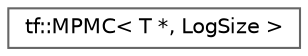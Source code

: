 digraph "类继承关系图"
{
 // LATEX_PDF_SIZE
  bgcolor="transparent";
  edge [fontname=Helvetica,fontsize=10,labelfontname=Helvetica,labelfontsize=10];
  node [fontname=Helvetica,fontsize=10,shape=box,height=0.2,width=0.4];
  rankdir="LR";
  Node0 [id="Node000000",label="tf::MPMC\< T *, LogSize \>",height=0.2,width=0.4,color="grey40", fillcolor="white", style="filled",URL="$classtf_1_1_m_p_m_c_3_01_t_01_5_00_01_log_size_01_4.html",tooltip=" "];
}
